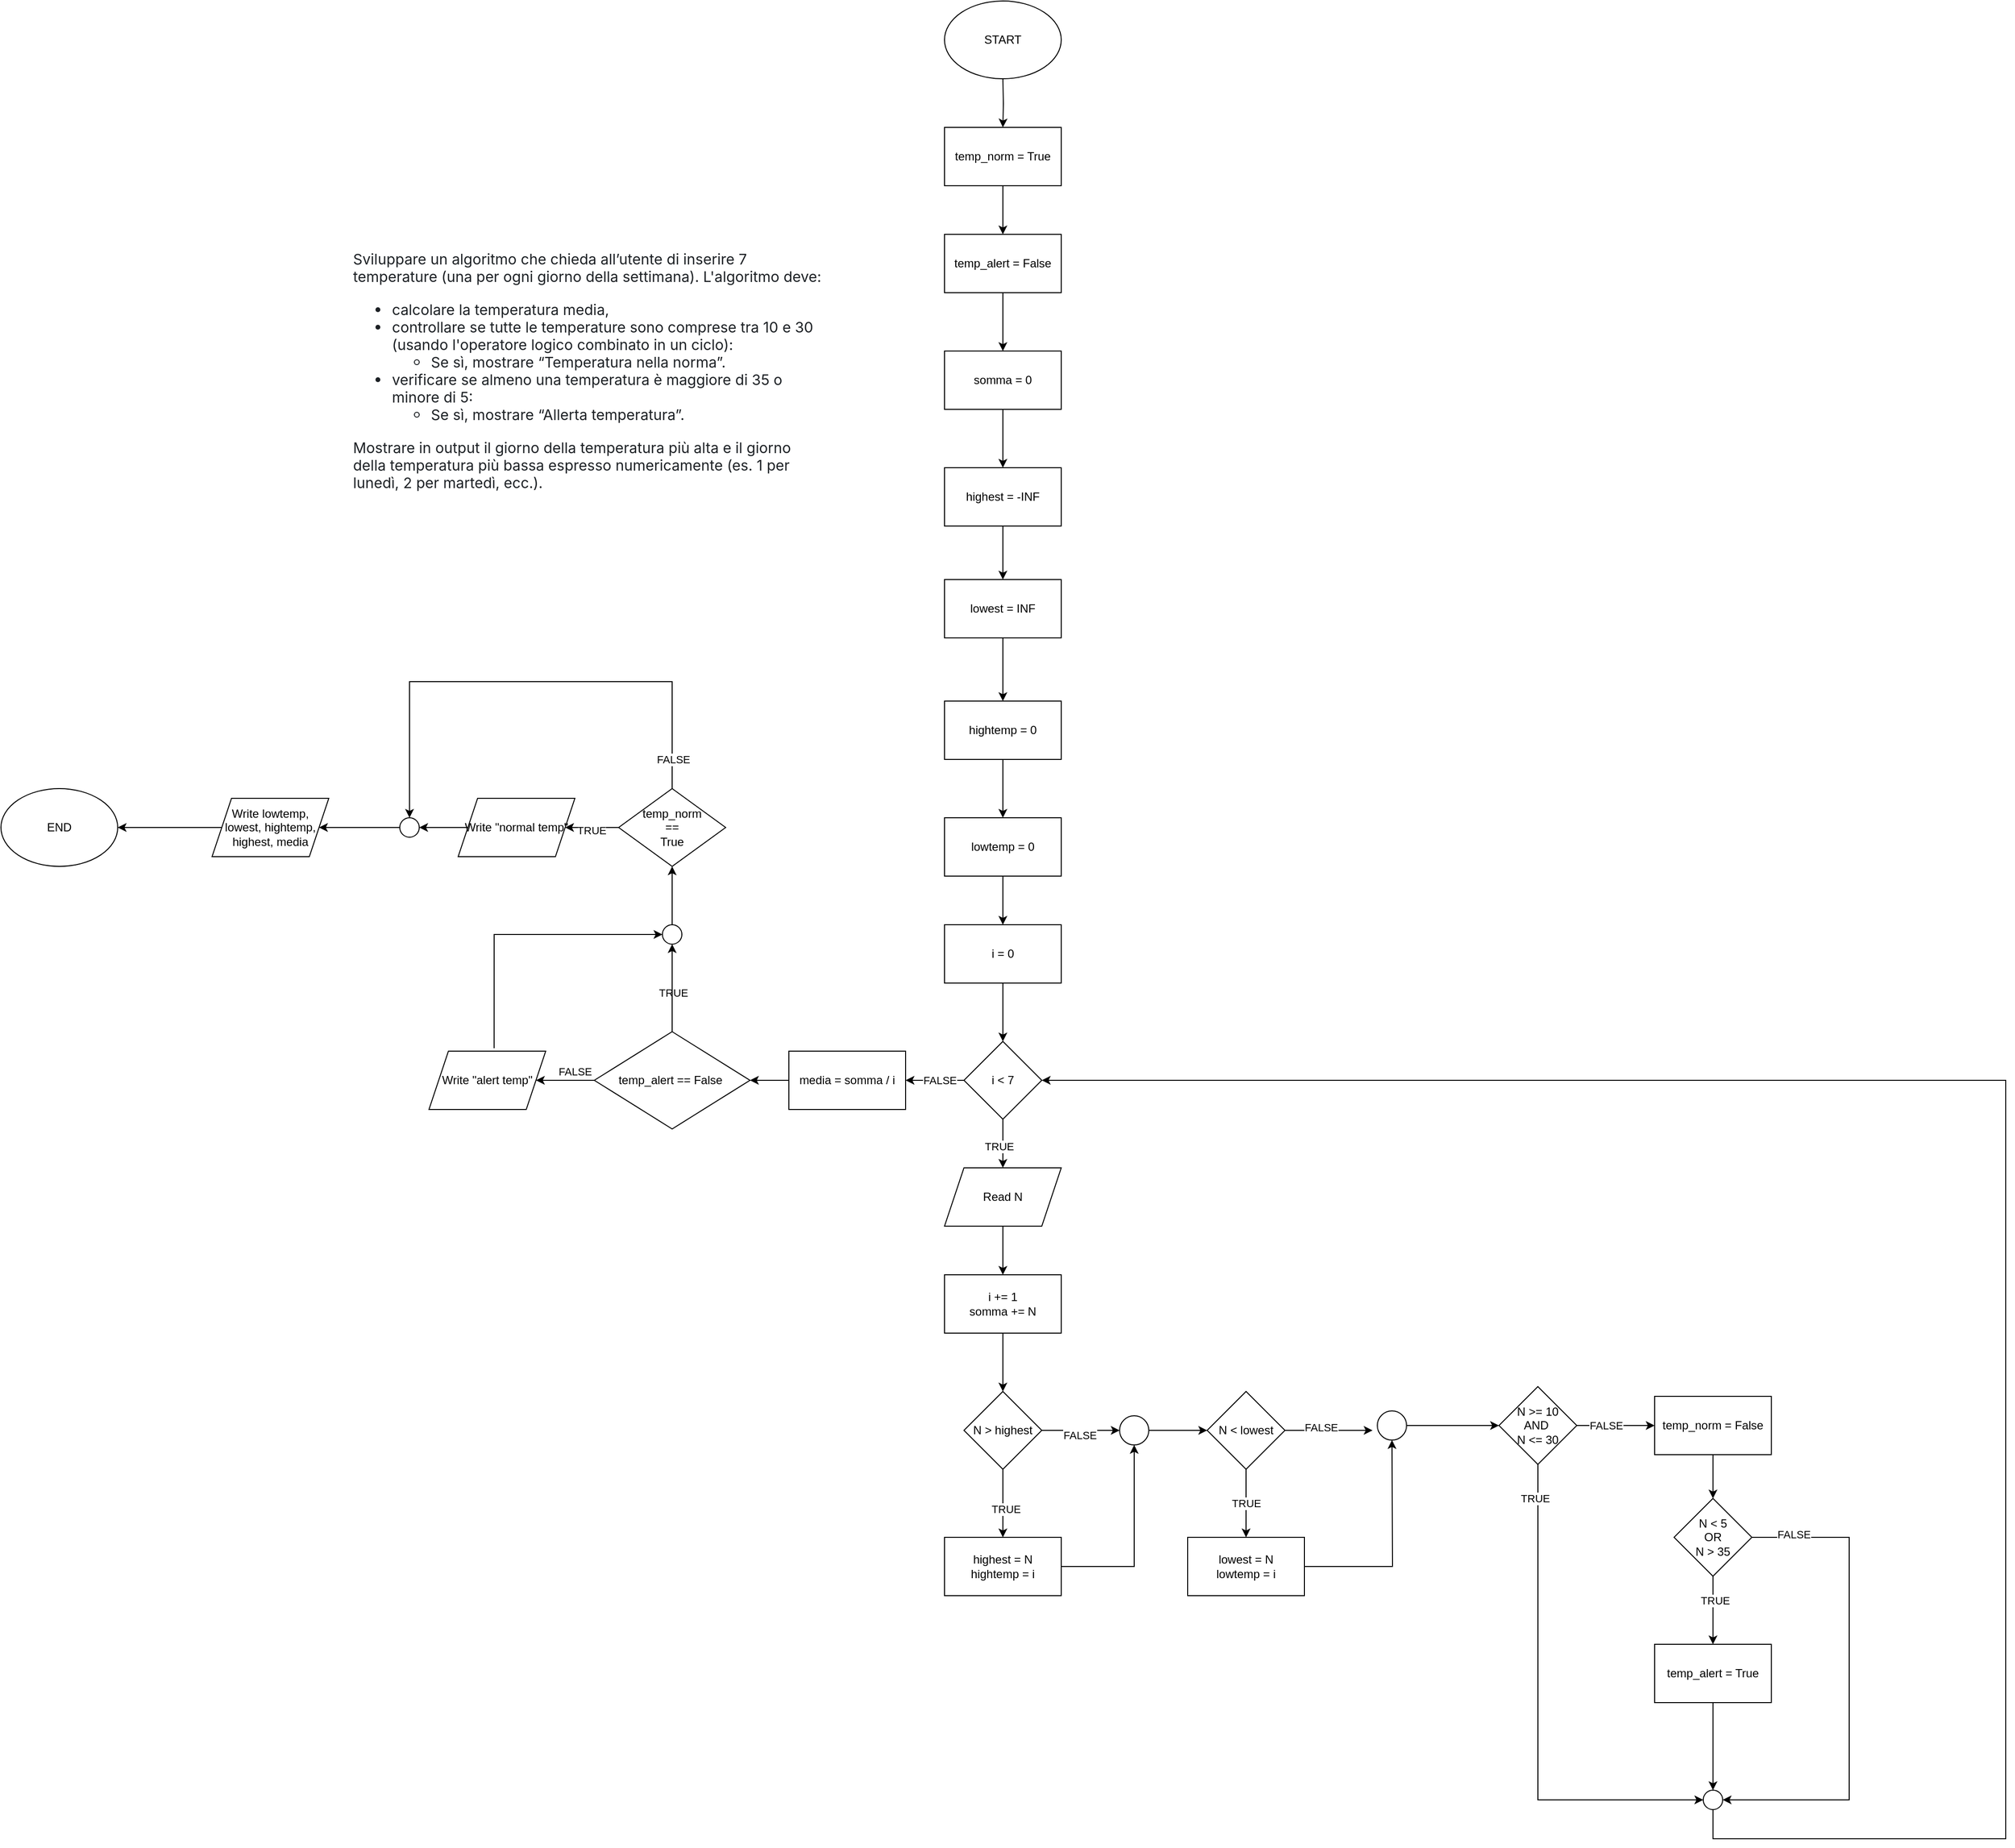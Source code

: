 <mxfile version="26.0.10">
  <diagram name="Pagina-1" id="Cask4P6zOecqn1dag-0K">
    <mxGraphModel dx="2901" dy="2267" grid="1" gridSize="10" guides="1" tooltips="1" connect="1" arrows="1" fold="1" page="1" pageScale="1" pageWidth="827" pageHeight="1169" math="0" shadow="0">
      <root>
        <mxCell id="0" />
        <mxCell id="1" parent="0" />
        <mxCell id="WzjSoubMxnXMTuT5CGQT-1" value="START" style="ellipse;whiteSpace=wrap;html=1;" parent="1" vertex="1">
          <mxGeometry x="340" y="-70" width="120" height="80" as="geometry" />
        </mxCell>
        <mxCell id="WzjSoubMxnXMTuT5CGQT-2" value="&lt;p style=&quot;box-sizing: border-box; margin-top: 0px; margin-bottom: 1rem; color: rgb(29, 33, 37); font-family: -apple-system, BlinkMacSystemFont, &amp;quot;Segoe UI&amp;quot;, Roboto, &amp;quot;Helvetica Neue&amp;quot;, Arial, &amp;quot;Noto Sans&amp;quot;, &amp;quot;Liberation Sans&amp;quot;, sans-serif, &amp;quot;Apple Color Emoji&amp;quot;, &amp;quot;Segoe UI Emoji&amp;quot;, &amp;quot;Segoe UI Symbol&amp;quot;, &amp;quot;Noto Color Emoji&amp;quot;; font-size: 15px; font-style: normal; font-variant-ligatures: normal; font-variant-caps: normal; font-weight: 400; letter-spacing: normal; orphans: 2; text-align: left; text-indent: 0px; text-transform: none; widows: 2; word-spacing: 0px; -webkit-text-stroke-width: 0px; white-space: normal; background-color: rgb(255, 255, 255); text-decoration-thickness: initial; text-decoration-style: initial; text-decoration-color: initial;&quot;&gt;Sviluppare un algoritmo che chieda all’utente di inserire 7 temperature (una per ogni giorno della settimana). L&#39;algoritmo&amp;nbsp;deve:&lt;/p&gt;&lt;ul style=&quot;box-sizing: border-box; margin-top: 0px; margin-bottom: 1rem; color: rgb(29, 33, 37); font-family: -apple-system, BlinkMacSystemFont, &amp;quot;Segoe UI&amp;quot;, Roboto, &amp;quot;Helvetica Neue&amp;quot;, Arial, &amp;quot;Noto Sans&amp;quot;, &amp;quot;Liberation Sans&amp;quot;, sans-serif, &amp;quot;Apple Color Emoji&amp;quot;, &amp;quot;Segoe UI Emoji&amp;quot;, &amp;quot;Segoe UI Symbol&amp;quot;, &amp;quot;Noto Color Emoji&amp;quot;; font-size: 15px; font-style: normal; font-variant-ligatures: normal; font-variant-caps: normal; font-weight: 400; letter-spacing: normal; orphans: 2; text-align: left; text-indent: 0px; text-transform: none; widows: 2; word-spacing: 0px; -webkit-text-stroke-width: 0px; white-space: normal; background-color: rgb(255, 255, 255); text-decoration-thickness: initial; text-decoration-style: initial; text-decoration-color: initial;&quot;&gt;&lt;li style=&quot;box-sizing: border-box;&quot;&gt;calcolare la temperatura media,&lt;/li&gt;&lt;li style=&quot;box-sizing: border-box;&quot;&gt;controllare se tutte le temperature sono comprese tra 10 e 30 (usando l&#39;operatore logico combinato in un ciclo):&lt;ul style=&quot;box-sizing: border-box; margin-top: 0px; margin-bottom: 0px;&quot;&gt;&lt;li style=&quot;box-sizing: border-box;&quot;&gt;Se sì, mostrare “Temperatura nella norma”.&lt;/li&gt;&lt;/ul&gt;&lt;/li&gt;&lt;li style=&quot;box-sizing: border-box;&quot;&gt;verificare se almeno una temperatura è maggiore di 35 o minore di 5:&lt;ul style=&quot;box-sizing: border-box; margin-top: 0px; margin-bottom: 0px;&quot;&gt;&lt;li style=&quot;box-sizing: border-box;&quot;&gt;Se sì, mostrare “Allerta temperatura”.&lt;/li&gt;&lt;/ul&gt;&lt;/li&gt;&lt;/ul&gt;&lt;p id=&quot;yui_3_18_1_1_1738243304020_158&quot; style=&quot;box-sizing: border-box; margin-top: 0px; margin-bottom: 1rem; color: rgb(29, 33, 37); font-family: -apple-system, BlinkMacSystemFont, &amp;quot;Segoe UI&amp;quot;, Roboto, &amp;quot;Helvetica Neue&amp;quot;, Arial, &amp;quot;Noto Sans&amp;quot;, &amp;quot;Liberation Sans&amp;quot;, sans-serif, &amp;quot;Apple Color Emoji&amp;quot;, &amp;quot;Segoe UI Emoji&amp;quot;, &amp;quot;Segoe UI Symbol&amp;quot;, &amp;quot;Noto Color Emoji&amp;quot;; font-size: 15px; font-style: normal; font-variant-ligatures: normal; font-variant-caps: normal; font-weight: 400; letter-spacing: normal; orphans: 2; text-align: left; text-indent: 0px; text-transform: none; widows: 2; word-spacing: 0px; -webkit-text-stroke-width: 0px; white-space: normal; background-color: rgb(255, 255, 255); text-decoration-thickness: initial; text-decoration-style: initial; text-decoration-color: initial;&quot;&gt;Mostrare in output il giorno della temperatura più alta e il giorno della temperatura più bassa espresso numericamente (es. 1 per lunedì, 2 per martedì, ecc.).&lt;/p&gt;" style="text;whiteSpace=wrap;html=1;" parent="1" vertex="1">
          <mxGeometry x="-270" y="180" width="484" height="220" as="geometry" />
        </mxCell>
        <mxCell id="WzjSoubMxnXMTuT5CGQT-10" value="" style="edgeStyle=orthogonalEdgeStyle;rounded=0;orthogonalLoop=1;jettySize=auto;html=1;" parent="1" source="WzjSoubMxnXMTuT5CGQT-3" target="WzjSoubMxnXMTuT5CGQT-4" edge="1">
          <mxGeometry relative="1" as="geometry" />
        </mxCell>
        <mxCell id="WzjSoubMxnXMTuT5CGQT-3" value="somma = 0" style="rounded=0;whiteSpace=wrap;html=1;" parent="1" vertex="1">
          <mxGeometry x="340" y="290" width="120" height="60" as="geometry" />
        </mxCell>
        <mxCell id="WzjSoubMxnXMTuT5CGQT-11" value="" style="edgeStyle=orthogonalEdgeStyle;rounded=0;orthogonalLoop=1;jettySize=auto;html=1;" parent="1" source="WzjSoubMxnXMTuT5CGQT-4" target="WzjSoubMxnXMTuT5CGQT-5" edge="1">
          <mxGeometry relative="1" as="geometry" />
        </mxCell>
        <mxCell id="WzjSoubMxnXMTuT5CGQT-4" value="highest = -INF" style="rounded=0;whiteSpace=wrap;html=1;" parent="1" vertex="1">
          <mxGeometry x="340" y="410" width="120" height="60" as="geometry" />
        </mxCell>
        <mxCell id="WzjSoubMxnXMTuT5CGQT-12" value="" style="edgeStyle=orthogonalEdgeStyle;rounded=0;orthogonalLoop=1;jettySize=auto;html=1;" parent="1" source="WzjSoubMxnXMTuT5CGQT-5" target="WzjSoubMxnXMTuT5CGQT-6" edge="1">
          <mxGeometry relative="1" as="geometry" />
        </mxCell>
        <mxCell id="WzjSoubMxnXMTuT5CGQT-5" value="lowest = INF" style="rounded=0;whiteSpace=wrap;html=1;" parent="1" vertex="1">
          <mxGeometry x="340" y="525" width="120" height="60" as="geometry" />
        </mxCell>
        <mxCell id="WzjSoubMxnXMTuT5CGQT-13" value="" style="edgeStyle=orthogonalEdgeStyle;rounded=0;orthogonalLoop=1;jettySize=auto;html=1;" parent="1" source="WzjSoubMxnXMTuT5CGQT-6" target="WzjSoubMxnXMTuT5CGQT-7" edge="1">
          <mxGeometry relative="1" as="geometry" />
        </mxCell>
        <mxCell id="WzjSoubMxnXMTuT5CGQT-6" value="hightemp = 0" style="rounded=0;whiteSpace=wrap;html=1;" parent="1" vertex="1">
          <mxGeometry x="340" y="650" width="120" height="60" as="geometry" />
        </mxCell>
        <mxCell id="WzjSoubMxnXMTuT5CGQT-14" value="" style="edgeStyle=orthogonalEdgeStyle;rounded=0;orthogonalLoop=1;jettySize=auto;html=1;" parent="1" source="WzjSoubMxnXMTuT5CGQT-7" target="WzjSoubMxnXMTuT5CGQT-8" edge="1">
          <mxGeometry relative="1" as="geometry" />
        </mxCell>
        <mxCell id="WzjSoubMxnXMTuT5CGQT-7" value="lowtemp = 0" style="rounded=0;whiteSpace=wrap;html=1;" parent="1" vertex="1">
          <mxGeometry x="340" y="770" width="120" height="60" as="geometry" />
        </mxCell>
        <mxCell id="WzjSoubMxnXMTuT5CGQT-16" value="" style="edgeStyle=orthogonalEdgeStyle;rounded=0;orthogonalLoop=1;jettySize=auto;html=1;" parent="1" source="WzjSoubMxnXMTuT5CGQT-8" target="WzjSoubMxnXMTuT5CGQT-15" edge="1">
          <mxGeometry relative="1" as="geometry" />
        </mxCell>
        <mxCell id="WzjSoubMxnXMTuT5CGQT-8" value="i = 0" style="rounded=0;whiteSpace=wrap;html=1;" parent="1" vertex="1">
          <mxGeometry x="340" y="880" width="120" height="60" as="geometry" />
        </mxCell>
        <mxCell id="WzjSoubMxnXMTuT5CGQT-19" value="" style="edgeStyle=orthogonalEdgeStyle;rounded=0;orthogonalLoop=1;jettySize=auto;html=1;" parent="1" source="WzjSoubMxnXMTuT5CGQT-15" target="WzjSoubMxnXMTuT5CGQT-18" edge="1">
          <mxGeometry relative="1" as="geometry" />
        </mxCell>
        <mxCell id="WzjSoubMxnXMTuT5CGQT-22" value="TRUE" style="edgeLabel;html=1;align=center;verticalAlign=middle;resizable=0;points=[];" parent="WzjSoubMxnXMTuT5CGQT-19" vertex="1" connectable="0">
          <mxGeometry x="0.12" y="-4" relative="1" as="geometry">
            <mxPoint as="offset" />
          </mxGeometry>
        </mxCell>
        <mxCell id="WzjSoubMxnXMTuT5CGQT-23" style="edgeStyle=orthogonalEdgeStyle;rounded=0;orthogonalLoop=1;jettySize=auto;html=1;" parent="1" source="WzjSoubMxnXMTuT5CGQT-15" edge="1">
          <mxGeometry relative="1" as="geometry">
            <mxPoint x="300" y="1040" as="targetPoint" />
          </mxGeometry>
        </mxCell>
        <mxCell id="WzjSoubMxnXMTuT5CGQT-25" value="FALSE" style="edgeLabel;html=1;align=center;verticalAlign=middle;resizable=0;points=[];" parent="WzjSoubMxnXMTuT5CGQT-23" vertex="1" connectable="0">
          <mxGeometry x="-0.174" relative="1" as="geometry">
            <mxPoint as="offset" />
          </mxGeometry>
        </mxCell>
        <mxCell id="WzjSoubMxnXMTuT5CGQT-15" value="i &amp;lt; 7" style="rhombus;whiteSpace=wrap;html=1;" parent="1" vertex="1">
          <mxGeometry x="360" y="1000" width="80" height="80" as="geometry" />
        </mxCell>
        <mxCell id="WzjSoubMxnXMTuT5CGQT-27" value="" style="edgeStyle=orthogonalEdgeStyle;rounded=0;orthogonalLoop=1;jettySize=auto;html=1;" parent="1" source="WzjSoubMxnXMTuT5CGQT-18" target="WzjSoubMxnXMTuT5CGQT-26" edge="1">
          <mxGeometry relative="1" as="geometry" />
        </mxCell>
        <mxCell id="WzjSoubMxnXMTuT5CGQT-18" value="Read N" style="shape=parallelogram;perimeter=parallelogramPerimeter;whiteSpace=wrap;html=1;fixedSize=1;" parent="1" vertex="1">
          <mxGeometry x="340" y="1130" width="120" height="60" as="geometry" />
        </mxCell>
        <mxCell id="WzjSoubMxnXMTuT5CGQT-29" style="edgeStyle=orthogonalEdgeStyle;rounded=0;orthogonalLoop=1;jettySize=auto;html=1;" parent="1" source="WzjSoubMxnXMTuT5CGQT-20" edge="1">
          <mxGeometry relative="1" as="geometry">
            <mxPoint x="520" y="1400" as="targetPoint" />
          </mxGeometry>
        </mxCell>
        <mxCell id="WzjSoubMxnXMTuT5CGQT-30" value="FALSE" style="edgeLabel;html=1;align=center;verticalAlign=middle;resizable=0;points=[];" parent="WzjSoubMxnXMTuT5CGQT-29" vertex="1" connectable="0">
          <mxGeometry x="0.006" y="-3" relative="1" as="geometry">
            <mxPoint x="-1" y="1" as="offset" />
          </mxGeometry>
        </mxCell>
        <mxCell id="WzjSoubMxnXMTuT5CGQT-31" style="edgeStyle=orthogonalEdgeStyle;rounded=0;orthogonalLoop=1;jettySize=auto;html=1;" parent="1" source="WzjSoubMxnXMTuT5CGQT-20" edge="1">
          <mxGeometry relative="1" as="geometry">
            <mxPoint x="400" y="1510" as="targetPoint" />
          </mxGeometry>
        </mxCell>
        <mxCell id="WzjSoubMxnXMTuT5CGQT-32" value="TRUE" style="edgeLabel;html=1;align=center;verticalAlign=middle;resizable=0;points=[];" parent="WzjSoubMxnXMTuT5CGQT-31" vertex="1" connectable="0">
          <mxGeometry x="0.177" y="2" relative="1" as="geometry">
            <mxPoint as="offset" />
          </mxGeometry>
        </mxCell>
        <mxCell id="WzjSoubMxnXMTuT5CGQT-20" value="N &amp;gt; highest" style="rhombus;whiteSpace=wrap;html=1;" parent="1" vertex="1">
          <mxGeometry x="360" y="1360" width="80" height="80" as="geometry" />
        </mxCell>
        <mxCell id="zmko_stbsxOPnSDHgi_f-9" value="" style="edgeStyle=orthogonalEdgeStyle;rounded=0;orthogonalLoop=1;jettySize=auto;html=1;" edge="1" parent="1" source="WzjSoubMxnXMTuT5CGQT-24" target="zmko_stbsxOPnSDHgi_f-8">
          <mxGeometry relative="1" as="geometry" />
        </mxCell>
        <mxCell id="WzjSoubMxnXMTuT5CGQT-24" value="media = somma / i" style="rounded=0;whiteSpace=wrap;html=1;" parent="1" vertex="1">
          <mxGeometry x="180" y="1010" width="120" height="60" as="geometry" />
        </mxCell>
        <mxCell id="WzjSoubMxnXMTuT5CGQT-28" value="" style="edgeStyle=orthogonalEdgeStyle;rounded=0;orthogonalLoop=1;jettySize=auto;html=1;" parent="1" source="WzjSoubMxnXMTuT5CGQT-26" target="WzjSoubMxnXMTuT5CGQT-20" edge="1">
          <mxGeometry relative="1" as="geometry" />
        </mxCell>
        <mxCell id="WzjSoubMxnXMTuT5CGQT-26" value="i += 1&lt;br&gt;somma += N" style="rounded=0;whiteSpace=wrap;html=1;" parent="1" vertex="1">
          <mxGeometry x="340" y="1240" width="120" height="60" as="geometry" />
        </mxCell>
        <mxCell id="WzjSoubMxnXMTuT5CGQT-34" style="edgeStyle=orthogonalEdgeStyle;rounded=0;orthogonalLoop=1;jettySize=auto;html=1;" parent="1" source="WzjSoubMxnXMTuT5CGQT-33" target="WzjSoubMxnXMTuT5CGQT-35" edge="1">
          <mxGeometry relative="1" as="geometry">
            <mxPoint x="550" y="1420" as="targetPoint" />
          </mxGeometry>
        </mxCell>
        <mxCell id="WzjSoubMxnXMTuT5CGQT-33" value="highest = N&lt;br&gt;hightemp = i" style="rounded=0;whiteSpace=wrap;html=1;" parent="1" vertex="1">
          <mxGeometry x="340" y="1510" width="120" height="60" as="geometry" />
        </mxCell>
        <mxCell id="WzjSoubMxnXMTuT5CGQT-36" style="edgeStyle=orthogonalEdgeStyle;rounded=0;orthogonalLoop=1;jettySize=auto;html=1;" parent="1" source="WzjSoubMxnXMTuT5CGQT-35" target="WzjSoubMxnXMTuT5CGQT-37" edge="1">
          <mxGeometry relative="1" as="geometry">
            <mxPoint x="610" y="1400" as="targetPoint" />
          </mxGeometry>
        </mxCell>
        <mxCell id="WzjSoubMxnXMTuT5CGQT-35" value="" style="ellipse;whiteSpace=wrap;html=1;aspect=fixed;" parent="1" vertex="1">
          <mxGeometry x="520" y="1385" width="30" height="30" as="geometry" />
        </mxCell>
        <mxCell id="WzjSoubMxnXMTuT5CGQT-39" value="" style="edgeStyle=orthogonalEdgeStyle;rounded=0;orthogonalLoop=1;jettySize=auto;html=1;" parent="1" source="WzjSoubMxnXMTuT5CGQT-37" target="WzjSoubMxnXMTuT5CGQT-38" edge="1">
          <mxGeometry relative="1" as="geometry" />
        </mxCell>
        <mxCell id="WzjSoubMxnXMTuT5CGQT-42" value="TRUE" style="edgeLabel;html=1;align=center;verticalAlign=middle;resizable=0;points=[];" parent="WzjSoubMxnXMTuT5CGQT-39" vertex="1" connectable="0">
          <mxGeometry relative="1" as="geometry">
            <mxPoint as="offset" />
          </mxGeometry>
        </mxCell>
        <mxCell id="WzjSoubMxnXMTuT5CGQT-41" style="edgeStyle=orthogonalEdgeStyle;rounded=0;orthogonalLoop=1;jettySize=auto;html=1;" parent="1" source="WzjSoubMxnXMTuT5CGQT-37" edge="1">
          <mxGeometry relative="1" as="geometry">
            <mxPoint x="780" y="1400" as="targetPoint" />
          </mxGeometry>
        </mxCell>
        <mxCell id="WzjSoubMxnXMTuT5CGQT-44" value="FALSE" style="edgeLabel;html=1;align=center;verticalAlign=middle;resizable=0;points=[];" parent="WzjSoubMxnXMTuT5CGQT-41" vertex="1" connectable="0">
          <mxGeometry x="-0.182" y="3" relative="1" as="geometry">
            <mxPoint as="offset" />
          </mxGeometry>
        </mxCell>
        <mxCell id="WzjSoubMxnXMTuT5CGQT-37" value="N &amp;lt; lowest" style="rhombus;whiteSpace=wrap;html=1;" parent="1" vertex="1">
          <mxGeometry x="610" y="1360" width="80" height="80" as="geometry" />
        </mxCell>
        <mxCell id="WzjSoubMxnXMTuT5CGQT-40" style="edgeStyle=orthogonalEdgeStyle;rounded=0;orthogonalLoop=1;jettySize=auto;html=1;" parent="1" source="WzjSoubMxnXMTuT5CGQT-38" edge="1">
          <mxGeometry relative="1" as="geometry">
            <mxPoint x="800" y="1410" as="targetPoint" />
          </mxGeometry>
        </mxCell>
        <mxCell id="WzjSoubMxnXMTuT5CGQT-38" value="lowest = N&lt;br&gt;lowtemp = i" style="rounded=0;whiteSpace=wrap;html=1;" parent="1" vertex="1">
          <mxGeometry x="590" y="1510" width="120" height="60" as="geometry" />
        </mxCell>
        <mxCell id="WzjSoubMxnXMTuT5CGQT-51" style="edgeStyle=orthogonalEdgeStyle;rounded=0;orthogonalLoop=1;jettySize=auto;html=1;exitX=1;exitY=0.5;exitDx=0;exitDy=0;entryX=0;entryY=0.5;entryDx=0;entryDy=0;" parent="1" source="WzjSoubMxnXMTuT5CGQT-43" edge="1" target="zmko_stbsxOPnSDHgi_f-44">
          <mxGeometry relative="1" as="geometry">
            <mxPoint x="950" y="1245" as="targetPoint" />
          </mxGeometry>
        </mxCell>
        <mxCell id="WzjSoubMxnXMTuT5CGQT-52" value="FALSE" style="edgeLabel;html=1;align=center;verticalAlign=middle;resizable=0;points=[];" parent="WzjSoubMxnXMTuT5CGQT-51" vertex="1" connectable="0">
          <mxGeometry x="0.105" y="-2" relative="1" as="geometry">
            <mxPoint x="-14" y="-2" as="offset" />
          </mxGeometry>
        </mxCell>
        <mxCell id="zmko_stbsxOPnSDHgi_f-98" style="edgeStyle=orthogonalEdgeStyle;rounded=0;orthogonalLoop=1;jettySize=auto;html=1;entryX=0;entryY=0.5;entryDx=0;entryDy=0;" edge="1" parent="1" source="WzjSoubMxnXMTuT5CGQT-43" target="zmko_stbsxOPnSDHgi_f-87">
          <mxGeometry relative="1" as="geometry">
            <Array as="points">
              <mxPoint x="950" y="1780" />
            </Array>
          </mxGeometry>
        </mxCell>
        <mxCell id="zmko_stbsxOPnSDHgi_f-99" value="TRUE" style="edgeLabel;html=1;align=center;verticalAlign=middle;resizable=0;points=[];" vertex="1" connectable="0" parent="zmko_stbsxOPnSDHgi_f-98">
          <mxGeometry x="-0.864" y="-3" relative="1" as="geometry">
            <mxPoint as="offset" />
          </mxGeometry>
        </mxCell>
        <mxCell id="WzjSoubMxnXMTuT5CGQT-43" value="N &amp;gt;= 10&lt;br&gt;AND&amp;nbsp;&lt;br&gt;N &amp;lt;= 30" style="rhombus;whiteSpace=wrap;html=1;" parent="1" vertex="1">
          <mxGeometry x="910" y="1355" width="80" height="80" as="geometry" />
        </mxCell>
        <mxCell id="WzjSoubMxnXMTuT5CGQT-47" style="edgeStyle=orthogonalEdgeStyle;rounded=0;orthogonalLoop=1;jettySize=auto;html=1;entryX=0;entryY=0.5;entryDx=0;entryDy=0;" parent="1" source="WzjSoubMxnXMTuT5CGQT-46" target="WzjSoubMxnXMTuT5CGQT-43" edge="1">
          <mxGeometry relative="1" as="geometry">
            <mxPoint x="800" y="1320" as="targetPoint" />
          </mxGeometry>
        </mxCell>
        <mxCell id="WzjSoubMxnXMTuT5CGQT-46" value="" style="ellipse;whiteSpace=wrap;html=1;aspect=fixed;" parent="1" vertex="1">
          <mxGeometry x="785" y="1380" width="30" height="30" as="geometry" />
        </mxCell>
        <mxCell id="zmko_stbsxOPnSDHgi_f-89" value="" style="edgeStyle=orthogonalEdgeStyle;rounded=0;orthogonalLoop=1;jettySize=auto;html=1;" edge="1" parent="1" source="WzjSoubMxnXMTuT5CGQT-53" target="zmko_stbsxOPnSDHgi_f-6">
          <mxGeometry relative="1" as="geometry" />
        </mxCell>
        <mxCell id="zmko_stbsxOPnSDHgi_f-90" value="TRUE" style="edgeLabel;html=1;align=center;verticalAlign=middle;resizable=0;points=[];" vertex="1" connectable="0" parent="zmko_stbsxOPnSDHgi_f-89">
          <mxGeometry x="-0.28" y="2" relative="1" as="geometry">
            <mxPoint as="offset" />
          </mxGeometry>
        </mxCell>
        <mxCell id="WzjSoubMxnXMTuT5CGQT-53" value="N &amp;lt; 5&lt;br&gt;OR&lt;br&gt;N &amp;gt; 35" style="rhombus;whiteSpace=wrap;html=1;" parent="1" vertex="1">
          <mxGeometry x="1090" y="1470" width="80" height="80" as="geometry" />
        </mxCell>
        <mxCell id="WzjSoubMxnXMTuT5CGQT-69" value="" style="edgeStyle=orthogonalEdgeStyle;rounded=0;orthogonalLoop=1;jettySize=auto;html=1;" parent="1" source="WzjSoubMxnXMTuT5CGQT-66" target="WzjSoubMxnXMTuT5CGQT-68" edge="1">
          <mxGeometry relative="1" as="geometry" />
        </mxCell>
        <mxCell id="WzjSoubMxnXMTuT5CGQT-66" value="Write lowtemp, lowest, hightemp, highest, media" style="shape=parallelogram;perimeter=parallelogramPerimeter;whiteSpace=wrap;html=1;fixedSize=1;" parent="1" vertex="1">
          <mxGeometry x="-413" y="750" width="120" height="60" as="geometry" />
        </mxCell>
        <mxCell id="WzjSoubMxnXMTuT5CGQT-68" value="END" style="ellipse;whiteSpace=wrap;html=1;" parent="1" vertex="1">
          <mxGeometry x="-630" y="740" width="120" height="80" as="geometry" />
        </mxCell>
        <mxCell id="zmko_stbsxOPnSDHgi_f-4" value="" style="edgeStyle=orthogonalEdgeStyle;rounded=0;orthogonalLoop=1;jettySize=auto;html=1;" edge="1" parent="1" source="zmko_stbsxOPnSDHgi_f-1" target="zmko_stbsxOPnSDHgi_f-2">
          <mxGeometry relative="1" as="geometry" />
        </mxCell>
        <mxCell id="zmko_stbsxOPnSDHgi_f-1" value="temp_norm = True" style="rounded=0;whiteSpace=wrap;html=1;" vertex="1" parent="1">
          <mxGeometry x="340" y="60" width="120" height="60" as="geometry" />
        </mxCell>
        <mxCell id="zmko_stbsxOPnSDHgi_f-3" value="" style="edgeStyle=orthogonalEdgeStyle;rounded=0;orthogonalLoop=1;jettySize=auto;html=1;" edge="1" parent="1" source="zmko_stbsxOPnSDHgi_f-2" target="WzjSoubMxnXMTuT5CGQT-3">
          <mxGeometry relative="1" as="geometry" />
        </mxCell>
        <mxCell id="zmko_stbsxOPnSDHgi_f-2" value="temp_alert = False" style="rounded=0;whiteSpace=wrap;html=1;" vertex="1" parent="1">
          <mxGeometry x="340" y="170" width="120" height="60" as="geometry" />
        </mxCell>
        <mxCell id="zmko_stbsxOPnSDHgi_f-96" style="edgeStyle=orthogonalEdgeStyle;rounded=0;orthogonalLoop=1;jettySize=auto;html=1;" edge="1" parent="1" source="zmko_stbsxOPnSDHgi_f-6">
          <mxGeometry relative="1" as="geometry">
            <mxPoint x="1130" y="1770" as="targetPoint" />
          </mxGeometry>
        </mxCell>
        <mxCell id="zmko_stbsxOPnSDHgi_f-6" value="&lt;div&gt;&lt;br&gt;&lt;/div&gt;&lt;div&gt;&lt;br&gt;&lt;/div&gt;temp_alert = True&lt;br&gt;&lt;br&gt;&lt;div&gt;&lt;br&gt;&lt;/div&gt;" style="rounded=0;whiteSpace=wrap;html=1;" vertex="1" parent="1">
          <mxGeometry x="1070" y="1620" width="120" height="60" as="geometry" />
        </mxCell>
        <mxCell id="zmko_stbsxOPnSDHgi_f-10" style="edgeStyle=orthogonalEdgeStyle;rounded=0;orthogonalLoop=1;jettySize=auto;html=1;entryX=1;entryY=0.5;entryDx=0;entryDy=0;" edge="1" parent="1" source="zmko_stbsxOPnSDHgi_f-8" target="zmko_stbsxOPnSDHgi_f-11">
          <mxGeometry relative="1" as="geometry">
            <mxPoint x="-90" y="1040" as="targetPoint" />
          </mxGeometry>
        </mxCell>
        <mxCell id="zmko_stbsxOPnSDHgi_f-13" value="TRUE" style="edgeLabel;html=1;align=center;verticalAlign=middle;resizable=0;points=[];" vertex="1" connectable="0" parent="zmko_stbsxOPnSDHgi_f-10">
          <mxGeometry x="-0.182" y="3" relative="1" as="geometry">
            <mxPoint x="105" y="-93" as="offset" />
          </mxGeometry>
        </mxCell>
        <mxCell id="zmko_stbsxOPnSDHgi_f-15" value="" style="edgeStyle=orthogonalEdgeStyle;rounded=0;orthogonalLoop=1;jettySize=auto;html=1;entryX=0.5;entryY=1;entryDx=0;entryDy=0;" edge="1" parent="1" source="zmko_stbsxOPnSDHgi_f-8" target="zmko_stbsxOPnSDHgi_f-22">
          <mxGeometry relative="1" as="geometry">
            <mxPoint x="40" y="910" as="targetPoint" />
          </mxGeometry>
        </mxCell>
        <mxCell id="zmko_stbsxOPnSDHgi_f-16" value="FALSE" style="edgeLabel;html=1;align=center;verticalAlign=middle;resizable=0;points=[];" vertex="1" connectable="0" parent="zmko_stbsxOPnSDHgi_f-15">
          <mxGeometry x="-0.233" y="-4" relative="1" as="geometry">
            <mxPoint x="-104" y="75" as="offset" />
          </mxGeometry>
        </mxCell>
        <mxCell id="zmko_stbsxOPnSDHgi_f-8" value="temp_alert == False&amp;nbsp;" style="rhombus;whiteSpace=wrap;html=1;" vertex="1" parent="1">
          <mxGeometry x="-20" y="990" width="160" height="100" as="geometry" />
        </mxCell>
        <mxCell id="zmko_stbsxOPnSDHgi_f-53" style="edgeStyle=orthogonalEdgeStyle;rounded=0;orthogonalLoop=1;jettySize=auto;html=1;entryX=0;entryY=0.5;entryDx=0;entryDy=0;exitX=0.558;exitY=-0.05;exitDx=0;exitDy=0;exitPerimeter=0;" edge="1" parent="1" source="zmko_stbsxOPnSDHgi_f-11" target="zmko_stbsxOPnSDHgi_f-22">
          <mxGeometry relative="1" as="geometry">
            <Array as="points">
              <mxPoint x="-123" y="890" />
            </Array>
          </mxGeometry>
        </mxCell>
        <mxCell id="zmko_stbsxOPnSDHgi_f-11" value="Write &quot;alert temp&quot;" style="shape=parallelogram;perimeter=parallelogramPerimeter;whiteSpace=wrap;html=1;fixedSize=1;" vertex="1" parent="1">
          <mxGeometry x="-190" y="1010" width="120" height="60" as="geometry" />
        </mxCell>
        <mxCell id="zmko_stbsxOPnSDHgi_f-55" value="" style="edgeStyle=orthogonalEdgeStyle;rounded=0;orthogonalLoop=1;jettySize=auto;html=1;" edge="1" parent="1" source="zmko_stbsxOPnSDHgi_f-14" target="zmko_stbsxOPnSDHgi_f-19">
          <mxGeometry relative="1" as="geometry" />
        </mxCell>
        <mxCell id="zmko_stbsxOPnSDHgi_f-56" value="TRUE" style="edgeLabel;html=1;align=center;verticalAlign=middle;resizable=0;points=[];" vertex="1" connectable="0" parent="zmko_stbsxOPnSDHgi_f-55">
          <mxGeometry x="0.029" y="3" relative="1" as="geometry">
            <mxPoint as="offset" />
          </mxGeometry>
        </mxCell>
        <mxCell id="zmko_stbsxOPnSDHgi_f-60" style="edgeStyle=orthogonalEdgeStyle;rounded=0;orthogonalLoop=1;jettySize=auto;html=1;entryX=0.5;entryY=0;entryDx=0;entryDy=0;" edge="1" parent="1" source="zmko_stbsxOPnSDHgi_f-14" target="zmko_stbsxOPnSDHgi_f-61">
          <mxGeometry relative="1" as="geometry">
            <mxPoint x="-180" y="630" as="targetPoint" />
            <Array as="points">
              <mxPoint x="60" y="630" />
              <mxPoint x="-210" y="630" />
            </Array>
          </mxGeometry>
        </mxCell>
        <mxCell id="zmko_stbsxOPnSDHgi_f-64" value="FALSE" style="edgeLabel;html=1;align=center;verticalAlign=middle;resizable=0;points=[];" vertex="1" connectable="0" parent="zmko_stbsxOPnSDHgi_f-60">
          <mxGeometry x="-0.611" y="-1" relative="1" as="geometry">
            <mxPoint y="71" as="offset" />
          </mxGeometry>
        </mxCell>
        <mxCell id="zmko_stbsxOPnSDHgi_f-14" value="temp_norm&lt;br&gt;==&lt;br&gt;True" style="rhombus;whiteSpace=wrap;html=1;" vertex="1" parent="1">
          <mxGeometry x="5" y="740" width="110" height="80" as="geometry" />
        </mxCell>
        <mxCell id="zmko_stbsxOPnSDHgi_f-59" style="edgeStyle=orthogonalEdgeStyle;rounded=0;orthogonalLoop=1;jettySize=auto;html=1;entryX=1;entryY=0.5;entryDx=0;entryDy=0;" edge="1" parent="1" source="zmko_stbsxOPnSDHgi_f-19" target="zmko_stbsxOPnSDHgi_f-61">
          <mxGeometry relative="1" as="geometry">
            <mxPoint x="-190" y="660" as="targetPoint" />
          </mxGeometry>
        </mxCell>
        <mxCell id="zmko_stbsxOPnSDHgi_f-19" value="Write &quot;normal temp&quot;" style="shape=parallelogram;perimeter=parallelogramPerimeter;whiteSpace=wrap;html=1;fixedSize=1;" vertex="1" parent="1">
          <mxGeometry x="-160" y="750" width="120" height="60" as="geometry" />
        </mxCell>
        <mxCell id="zmko_stbsxOPnSDHgi_f-71" value="" style="edgeStyle=orthogonalEdgeStyle;rounded=0;orthogonalLoop=1;jettySize=auto;html=1;" edge="1" parent="1" source="zmko_stbsxOPnSDHgi_f-22" target="zmko_stbsxOPnSDHgi_f-14">
          <mxGeometry relative="1" as="geometry" />
        </mxCell>
        <mxCell id="zmko_stbsxOPnSDHgi_f-22" value="" style="ellipse;whiteSpace=wrap;html=1;aspect=fixed;" vertex="1" parent="1">
          <mxGeometry x="50" y="880" width="20" height="20" as="geometry" />
        </mxCell>
        <mxCell id="zmko_stbsxOPnSDHgi_f-74" value="" style="edgeStyle=orthogonalEdgeStyle;rounded=0;orthogonalLoop=1;jettySize=auto;html=1;" edge="1" parent="1" source="zmko_stbsxOPnSDHgi_f-44" target="WzjSoubMxnXMTuT5CGQT-53">
          <mxGeometry relative="1" as="geometry" />
        </mxCell>
        <mxCell id="zmko_stbsxOPnSDHgi_f-100" style="edgeStyle=orthogonalEdgeStyle;rounded=0;orthogonalLoop=1;jettySize=auto;html=1;entryX=1;entryY=0.5;entryDx=0;entryDy=0;exitX=1;exitY=0.5;exitDx=0;exitDy=0;" edge="1" parent="1" source="WzjSoubMxnXMTuT5CGQT-53" target="zmko_stbsxOPnSDHgi_f-87">
          <mxGeometry relative="1" as="geometry">
            <Array as="points">
              <mxPoint x="1270" y="1510" />
              <mxPoint x="1270" y="1780" />
            </Array>
          </mxGeometry>
        </mxCell>
        <mxCell id="zmko_stbsxOPnSDHgi_f-102" value="FALSE" style="edgeLabel;html=1;align=center;verticalAlign=middle;resizable=0;points=[];" vertex="1" connectable="0" parent="zmko_stbsxOPnSDHgi_f-100">
          <mxGeometry x="-0.828" y="3" relative="1" as="geometry">
            <mxPoint as="offset" />
          </mxGeometry>
        </mxCell>
        <mxCell id="zmko_stbsxOPnSDHgi_f-44" value="temp_norm = False" style="rounded=0;whiteSpace=wrap;html=1;" vertex="1" parent="1">
          <mxGeometry x="1070" y="1365" width="120" height="60" as="geometry" />
        </mxCell>
        <mxCell id="zmko_stbsxOPnSDHgi_f-63" value="" style="edgeStyle=orthogonalEdgeStyle;rounded=0;orthogonalLoop=1;jettySize=auto;html=1;" edge="1" parent="1" source="zmko_stbsxOPnSDHgi_f-61" target="WzjSoubMxnXMTuT5CGQT-66">
          <mxGeometry relative="1" as="geometry" />
        </mxCell>
        <mxCell id="zmko_stbsxOPnSDHgi_f-61" value="" style="ellipse;whiteSpace=wrap;html=1;aspect=fixed;" vertex="1" parent="1">
          <mxGeometry x="-220" y="770" width="20" height="20" as="geometry" />
        </mxCell>
        <mxCell id="zmko_stbsxOPnSDHgi_f-66" value="" style="edgeStyle=orthogonalEdgeStyle;rounded=0;orthogonalLoop=1;jettySize=auto;html=1;" edge="1" parent="1" target="zmko_stbsxOPnSDHgi_f-1">
          <mxGeometry relative="1" as="geometry">
            <mxPoint x="400" y="10" as="sourcePoint" />
          </mxGeometry>
        </mxCell>
        <mxCell id="zmko_stbsxOPnSDHgi_f-101" style="edgeStyle=orthogonalEdgeStyle;rounded=0;orthogonalLoop=1;jettySize=auto;html=1;" edge="1" parent="1" source="zmko_stbsxOPnSDHgi_f-87" target="WzjSoubMxnXMTuT5CGQT-15">
          <mxGeometry relative="1" as="geometry">
            <mxPoint x="1430" y="1070" as="targetPoint" />
            <Array as="points">
              <mxPoint x="1130" y="1820" />
              <mxPoint x="1431" y="1820" />
              <mxPoint x="1431" y="1040" />
            </Array>
          </mxGeometry>
        </mxCell>
        <mxCell id="zmko_stbsxOPnSDHgi_f-87" value="" style="ellipse;whiteSpace=wrap;html=1;aspect=fixed;" vertex="1" parent="1">
          <mxGeometry x="1120" y="1770" width="20" height="20" as="geometry" />
        </mxCell>
      </root>
    </mxGraphModel>
  </diagram>
</mxfile>
